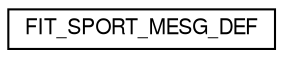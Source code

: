 digraph "Graphical Class Hierarchy"
{
  edge [fontname="FreeSans",fontsize="10",labelfontname="FreeSans",labelfontsize="10"];
  node [fontname="FreeSans",fontsize="10",shape=record];
  rankdir="LR";
  Node1 [label="FIT_SPORT_MESG_DEF",height=0.2,width=0.4,color="black", fillcolor="white", style="filled",URL="$struct_f_i_t___s_p_o_r_t___m_e_s_g___d_e_f.html"];
}
